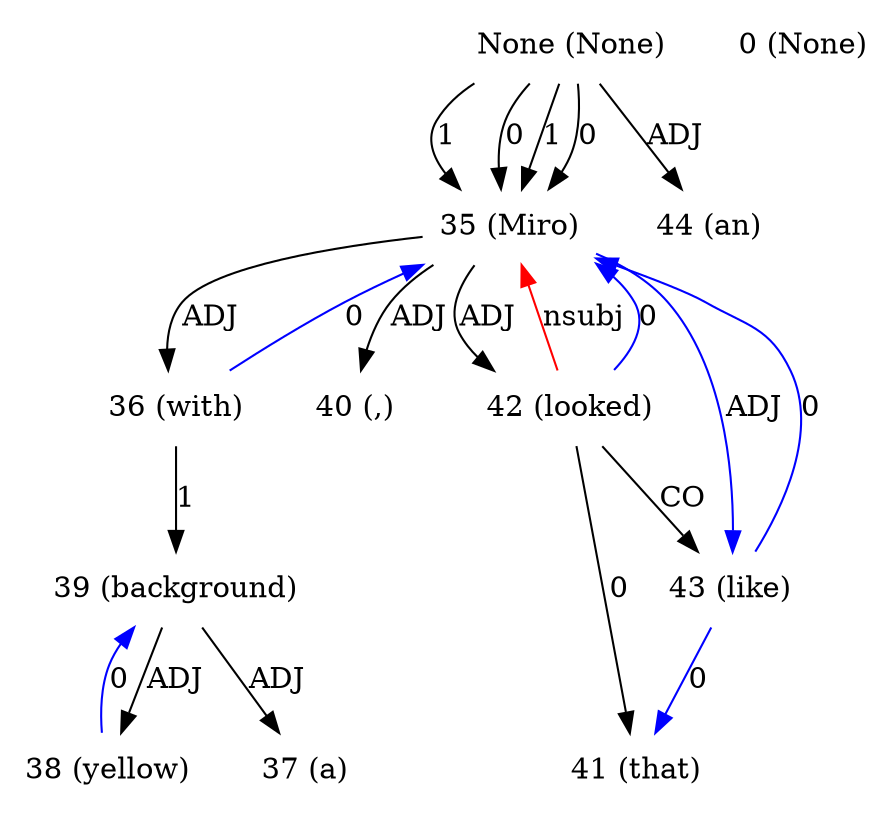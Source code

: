 digraph G{
edge [dir=forward]
node [shape=plaintext]

None [label="None (None)"]
None -> 35 [label="1"]
None [label="None (None)"]
None -> 35 [label="0"]
None [label="None (None)"]
None -> 44 [label="ADJ"]
None [label="None (None)"]
None -> 35 [label="1"]
None [label="None (None)"]
None -> 35 [label="0"]
0 [label="0 (None)"]
35 [label="35 (Miro)"]
35 -> 36 [label="ADJ"]
35 -> 40 [label="ADJ"]
35 -> 42 [label="ADJ"]
35 -> 43 [label="ADJ", color="blue"]
42 -> 35 [label="nsubj", color="red"]
36 [label="36 (with)"]
36 -> 39 [label="1"]
36 -> 35 [label="0", color="blue"]
37 [label="37 (a)"]
38 [label="38 (yellow)"]
38 -> 39 [label="0", color="blue"]
39 [label="39 (background)"]
39 -> 37 [label="ADJ"]
39 -> 38 [label="ADJ"]
40 [label="40 (,)"]
41 [label="41 (that)"]
42 [label="42 (looked)"]
42 -> 41 [label="0"]
42 -> 35 [label="0", color="blue"]
42 -> 43 [label="CO"]
43 [label="43 (like)"]
43 -> 41 [label="0", color="blue"]
43 -> 35 [label="0", color="blue"]
44 [label="44 (an)"]
}

